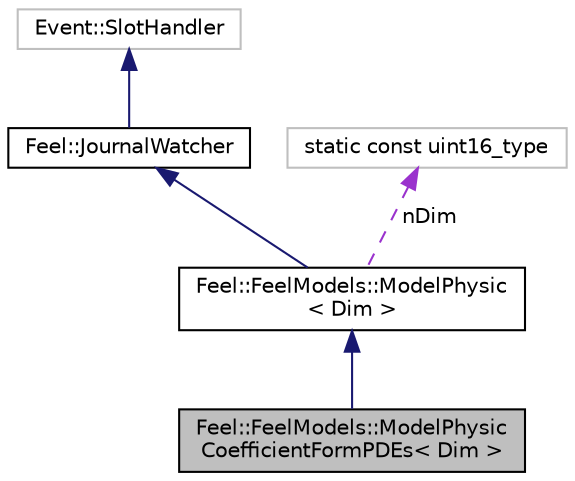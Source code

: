 digraph "Feel::FeelModels::ModelPhysicCoefficientFormPDEs&lt; Dim &gt;"
{
 // LATEX_PDF_SIZE
  edge [fontname="Helvetica",fontsize="10",labelfontname="Helvetica",labelfontsize="10"];
  node [fontname="Helvetica",fontsize="10",shape=record];
  Node1 [label="Feel::FeelModels::ModelPhysic\lCoefficientFormPDEs\< Dim \>",height=0.2,width=0.4,color="black", fillcolor="grey75", style="filled", fontcolor="black",tooltip=" "];
  Node2 -> Node1 [dir="back",color="midnightblue",fontsize="10",style="solid",fontname="Helvetica"];
  Node2 [label="Feel::FeelModels::ModelPhysic\l\< Dim \>",height=0.2,width=0.4,color="black", fillcolor="white", style="filled",URL="$classFeel_1_1FeelModels_1_1ModelPhysic.html",tooltip=" "];
  Node3 -> Node2 [dir="back",color="midnightblue",fontsize="10",style="solid",fontname="Helvetica"];
  Node3 [label="Feel::JournalWatcher",height=0.2,width=0.4,color="black", fillcolor="white", style="filled",URL="$classFeel_1_1JournalWatcher.html",tooltip=" "];
  Node4 -> Node3 [dir="back",color="midnightblue",fontsize="10",style="solid",fontname="Helvetica"];
  Node4 [label="Event::SlotHandler",height=0.2,width=0.4,color="grey75", fillcolor="white", style="filled",tooltip=" "];
  Node5 -> Node2 [dir="back",color="darkorchid3",fontsize="10",style="dashed",label=" nDim" ,fontname="Helvetica"];
  Node5 [label="static const uint16_type",height=0.2,width=0.4,color="grey75", fillcolor="white", style="filled",tooltip=" "];
}
